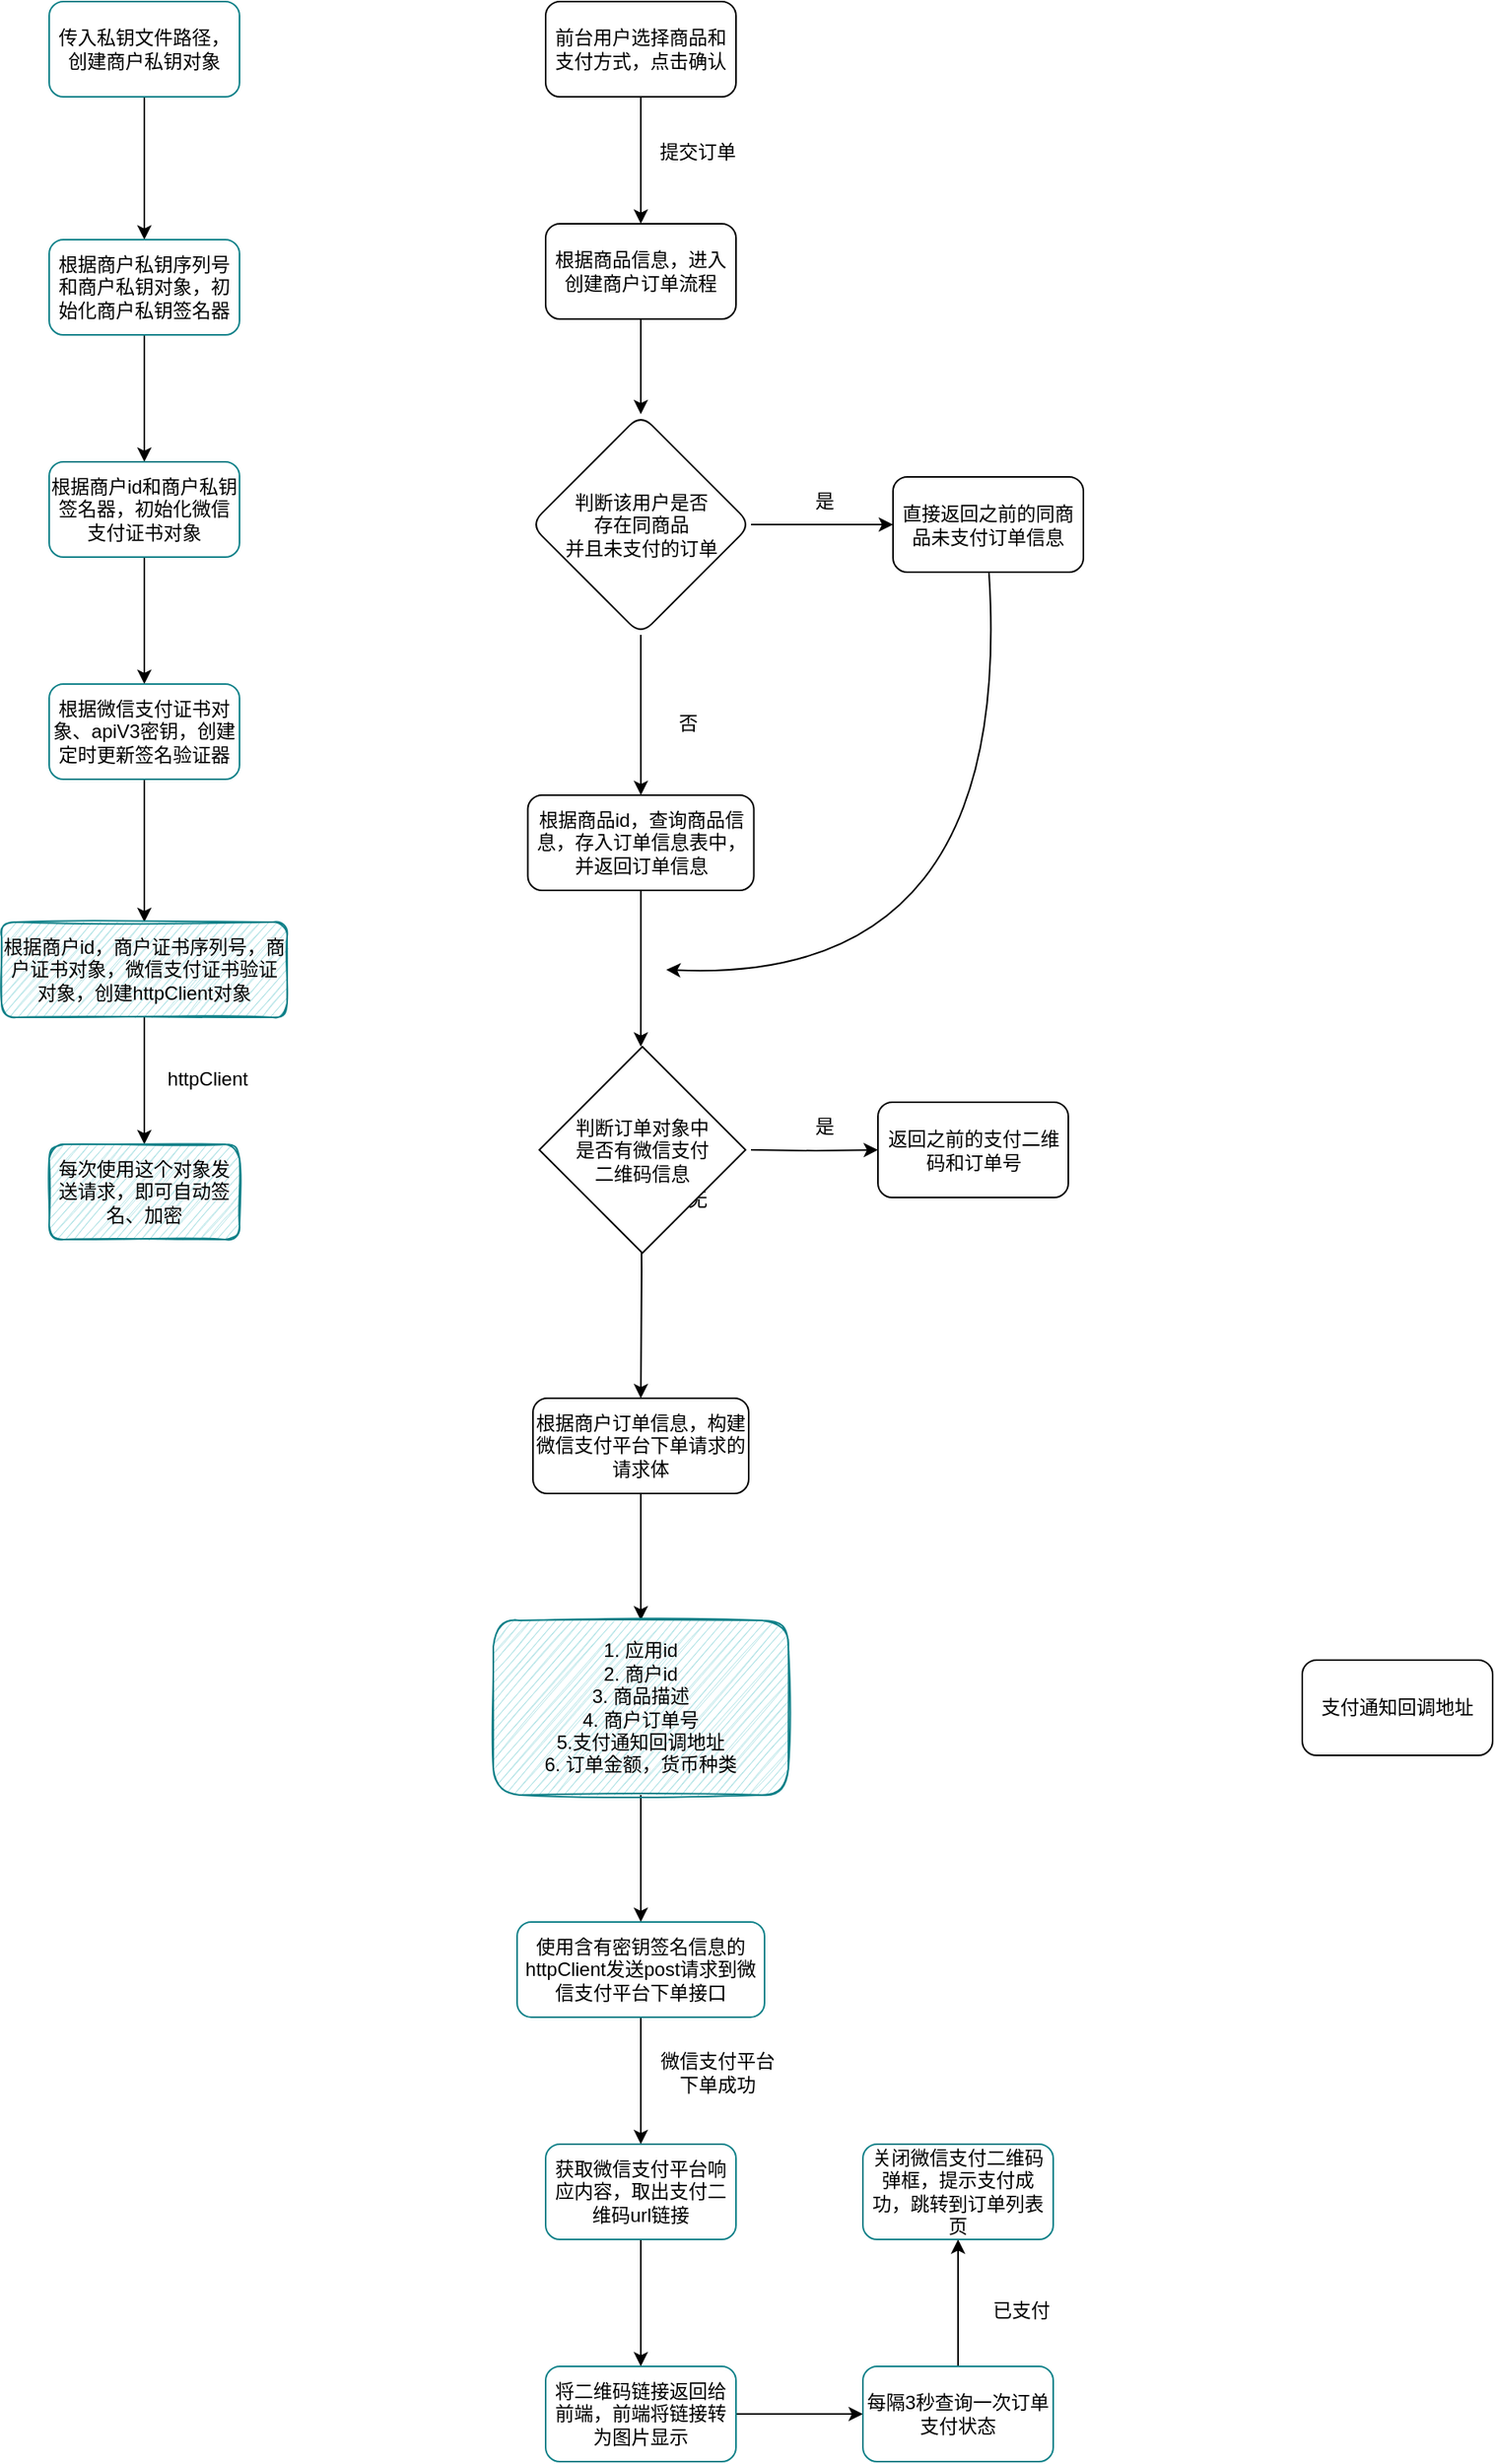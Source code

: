 <mxfile version="16.0.0" type="github">
  <diagram id="8AyKx_o5aTShNxiJ5CQn" name="Page-1">
    <mxGraphModel dx="1038" dy="579" grid="1" gridSize="10" guides="1" tooltips="1" connect="1" arrows="1" fold="1" page="1" pageScale="1" pageWidth="1169" pageHeight="1654" math="0" shadow="0">
      <root>
        <mxCell id="0" />
        <mxCell id="1" parent="0" />
        <mxCell id="OW42SGyRE-5bfpf_GYGi-3" value="" style="edgeStyle=orthogonalEdgeStyle;rounded=0;orthogonalLoop=1;jettySize=auto;html=1;" parent="1" source="OW42SGyRE-5bfpf_GYGi-1" target="OW42SGyRE-5bfpf_GYGi-2" edge="1">
          <mxGeometry relative="1" as="geometry" />
        </mxCell>
        <mxCell id="OW42SGyRE-5bfpf_GYGi-1" value="前台用户选择商品和支付方式，点击确认" style="rounded=1;whiteSpace=wrap;html=1;" parent="1" vertex="1">
          <mxGeometry x="513" y="10" width="120" height="60" as="geometry" />
        </mxCell>
        <mxCell id="OW42SGyRE-5bfpf_GYGi-7" value="" style="edgeStyle=orthogonalEdgeStyle;rounded=0;orthogonalLoop=1;jettySize=auto;html=1;" parent="1" source="OW42SGyRE-5bfpf_GYGi-2" target="OW42SGyRE-5bfpf_GYGi-6" edge="1">
          <mxGeometry relative="1" as="geometry" />
        </mxCell>
        <mxCell id="OW42SGyRE-5bfpf_GYGi-2" value="根据商品信息，进入创建商户订单流程" style="whiteSpace=wrap;html=1;rounded=1;" parent="1" vertex="1">
          <mxGeometry x="513" y="150" width="120" height="60" as="geometry" />
        </mxCell>
        <mxCell id="OW42SGyRE-5bfpf_GYGi-5" value="提交订单" style="text;html=1;strokeColor=none;fillColor=none;align=center;verticalAlign=middle;whiteSpace=wrap;rounded=0;" parent="1" vertex="1">
          <mxGeometry x="579" y="90" width="60" height="30" as="geometry" />
        </mxCell>
        <mxCell id="OW42SGyRE-5bfpf_GYGi-9" value="" style="edgeStyle=orthogonalEdgeStyle;rounded=0;orthogonalLoop=1;jettySize=auto;html=1;" parent="1" source="OW42SGyRE-5bfpf_GYGi-6" target="OW42SGyRE-5bfpf_GYGi-8" edge="1">
          <mxGeometry relative="1" as="geometry" />
        </mxCell>
        <mxCell id="OW42SGyRE-5bfpf_GYGi-12" value="" style="edgeStyle=orthogonalEdgeStyle;rounded=0;orthogonalLoop=1;jettySize=auto;html=1;" parent="1" source="OW42SGyRE-5bfpf_GYGi-6" target="OW42SGyRE-5bfpf_GYGi-11" edge="1">
          <mxGeometry relative="1" as="geometry" />
        </mxCell>
        <mxCell id="OW42SGyRE-5bfpf_GYGi-6" value="判断该用户是否&lt;br&gt;存在同商品&lt;br&gt;并且未支付的订单" style="rhombus;whiteSpace=wrap;html=1;rounded=1;" parent="1" vertex="1">
          <mxGeometry x="503.5" y="270" width="139" height="139" as="geometry" />
        </mxCell>
        <mxCell id="OW42SGyRE-5bfpf_GYGi-15" value="" style="edgeStyle=orthogonalEdgeStyle;rounded=0;orthogonalLoop=1;jettySize=auto;html=1;" parent="1" source="OW42SGyRE-5bfpf_GYGi-8" edge="1">
          <mxGeometry relative="1" as="geometry">
            <mxPoint x="573" y="668.5" as="targetPoint" />
          </mxGeometry>
        </mxCell>
        <mxCell id="OW42SGyRE-5bfpf_GYGi-8" value="根据商品id，查询商品信息，存入订单信息表中，并返回订单信息" style="whiteSpace=wrap;html=1;rounded=1;" parent="1" vertex="1">
          <mxGeometry x="501.75" y="510" width="142.5" height="60" as="geometry" />
        </mxCell>
        <mxCell id="OW42SGyRE-5bfpf_GYGi-10" value="否" style="text;html=1;strokeColor=none;fillColor=none;align=center;verticalAlign=middle;whiteSpace=wrap;rounded=0;" parent="1" vertex="1">
          <mxGeometry x="573" y="450" width="60" height="30" as="geometry" />
        </mxCell>
        <mxCell id="OW42SGyRE-5bfpf_GYGi-11" value="直接返回之前的同商品未支付订单信息" style="whiteSpace=wrap;html=1;rounded=1;" parent="1" vertex="1">
          <mxGeometry x="732" y="309.5" width="120" height="60" as="geometry" />
        </mxCell>
        <mxCell id="OW42SGyRE-5bfpf_GYGi-13" value="是" style="text;html=1;strokeColor=none;fillColor=none;align=center;verticalAlign=middle;whiteSpace=wrap;rounded=0;" parent="1" vertex="1">
          <mxGeometry x="659" y="309.5" width="60" height="30" as="geometry" />
        </mxCell>
        <mxCell id="OW42SGyRE-5bfpf_GYGi-18" value="" style="edgeStyle=orthogonalEdgeStyle;rounded=0;orthogonalLoop=1;jettySize=auto;html=1;" parent="1" target="OW42SGyRE-5bfpf_GYGi-17" edge="1">
          <mxGeometry relative="1" as="geometry">
            <mxPoint x="573" y="728.5" as="sourcePoint" />
          </mxGeometry>
        </mxCell>
        <mxCell id="OW42SGyRE-5bfpf_GYGi-21" value="" style="edgeStyle=orthogonalEdgeStyle;rounded=0;orthogonalLoop=1;jettySize=auto;html=1;" parent="1" target="OW42SGyRE-5bfpf_GYGi-20" edge="1">
          <mxGeometry relative="1" as="geometry">
            <mxPoint x="642.5" y="733.5" as="sourcePoint" />
          </mxGeometry>
        </mxCell>
        <mxCell id="OW42SGyRE-5bfpf_GYGi-16" value="" style="curved=1;endArrow=classic;html=1;rounded=0;" parent="1" edge="1">
          <mxGeometry width="50" height="50" relative="1" as="geometry">
            <mxPoint x="792.5" y="370" as="sourcePoint" />
            <mxPoint x="589" y="620" as="targetPoint" />
            <Array as="points">
              <mxPoint x="809" y="630" />
            </Array>
          </mxGeometry>
        </mxCell>
        <mxCell id="OW42SGyRE-5bfpf_GYGi-29" value="" style="edgeStyle=orthogonalEdgeStyle;rounded=0;orthogonalLoop=1;jettySize=auto;html=1;" parent="1" source="OW42SGyRE-5bfpf_GYGi-17" target="OW42SGyRE-5bfpf_GYGi-28" edge="1">
          <mxGeometry relative="1" as="geometry" />
        </mxCell>
        <mxCell id="OW42SGyRE-5bfpf_GYGi-17" value="根据商户订单信息，构建微信支付平台下单请求的请求体" style="whiteSpace=wrap;html=1;rounded=1;" parent="1" vertex="1">
          <mxGeometry x="505" y="890" width="136" height="60" as="geometry" />
        </mxCell>
        <mxCell id="OW42SGyRE-5bfpf_GYGi-19" value="无" style="text;html=1;strokeColor=none;fillColor=none;align=center;verticalAlign=middle;whiteSpace=wrap;rounded=0;" parent="1" vertex="1">
          <mxGeometry x="579" y="750" width="60" height="30" as="geometry" />
        </mxCell>
        <mxCell id="OW42SGyRE-5bfpf_GYGi-20" value="返回之前的支付二维码和订单号" style="whiteSpace=wrap;html=1;rounded=1;" parent="1" vertex="1">
          <mxGeometry x="722.5" y="703.5" width="120" height="60" as="geometry" />
        </mxCell>
        <mxCell id="OW42SGyRE-5bfpf_GYGi-22" value="&lt;span&gt;判断订单对象中&lt;br&gt;是否有微信支付&lt;br&gt;二维码信息&lt;/span&gt;" style="rhombus;whiteSpace=wrap;html=1;" parent="1" vertex="1">
          <mxGeometry x="509" y="668.5" width="130" height="130" as="geometry" />
        </mxCell>
        <mxCell id="OW42SGyRE-5bfpf_GYGi-23" value="是" style="text;html=1;strokeColor=none;fillColor=none;align=center;verticalAlign=middle;whiteSpace=wrap;rounded=0;" parent="1" vertex="1">
          <mxGeometry x="659" y="703.5" width="60" height="30" as="geometry" />
        </mxCell>
        <mxCell id="OW42SGyRE-5bfpf_GYGi-31" value="" style="edgeStyle=orthogonalEdgeStyle;rounded=0;orthogonalLoop=1;jettySize=auto;html=1;" parent="1" source="OW42SGyRE-5bfpf_GYGi-28" target="OW42SGyRE-5bfpf_GYGi-30" edge="1">
          <mxGeometry relative="1" as="geometry" />
        </mxCell>
        <mxCell id="OW42SGyRE-5bfpf_GYGi-28" value="&lt;span style=&quot;&quot;&gt;1. 应用id&lt;/span&gt;&lt;br style=&quot;&quot;&gt;&lt;span style=&quot;&quot;&gt;2. 商户id&lt;/span&gt;&lt;br style=&quot;&quot;&gt;&lt;span style=&quot;&quot;&gt;3. 商品描述&lt;/span&gt;&lt;br style=&quot;&quot;&gt;&lt;span style=&quot;&quot;&gt;4. 商户订单号&lt;/span&gt;&lt;br style=&quot;&quot;&gt;&lt;span style=&quot;&quot;&gt;5.支付通知回调地址&lt;/span&gt;&lt;br style=&quot;&quot;&gt;&lt;span style=&quot;&quot;&gt;6. 订单金额，货币种类&lt;/span&gt;" style="whiteSpace=wrap;html=1;rounded=1;fillColor=#b0e3e6;strokeColor=#0e8088;sketch=1;align=center;" parent="1" vertex="1">
          <mxGeometry x="480" y="1030" width="186" height="110" as="geometry" />
        </mxCell>
        <mxCell id="OW42SGyRE-5bfpf_GYGi-41" value="" style="edgeStyle=orthogonalEdgeStyle;rounded=0;orthogonalLoop=1;jettySize=auto;html=1;" parent="1" source="OW42SGyRE-5bfpf_GYGi-30" target="OW42SGyRE-5bfpf_GYGi-40" edge="1">
          <mxGeometry relative="1" as="geometry" />
        </mxCell>
        <mxCell id="OW42SGyRE-5bfpf_GYGi-30" value="使用含有密钥签名信息的httpClient发送post请求到微信支付平台下单接口" style="whiteSpace=wrap;html=1;fillColor=none;strokeColor=#0e8088;rounded=1;sketch=0;" parent="1" vertex="1">
          <mxGeometry x="495" y="1220" width="156" height="60" as="geometry" />
        </mxCell>
        <mxCell id="OW42SGyRE-5bfpf_GYGi-37" value="" style="edgeStyle=orthogonalEdgeStyle;rounded=0;orthogonalLoop=1;jettySize=auto;html=1;" parent="1" source="OW42SGyRE-5bfpf_GYGi-38" target="OW42SGyRE-5bfpf_GYGi-39" edge="1">
          <mxGeometry relative="1" as="geometry" />
        </mxCell>
        <mxCell id="OW42SGyRE-5bfpf_GYGi-38" value="传入私钥文件路径，创建商户私钥对象" style="whiteSpace=wrap;html=1;fillColor=none;strokeColor=#0e8088;rounded=1;sketch=0;" parent="1" vertex="1">
          <mxGeometry x="200" y="10" width="120" height="60" as="geometry" />
        </mxCell>
        <mxCell id="OW42SGyRE-5bfpf_GYGi-51" value="" style="edgeStyle=orthogonalEdgeStyle;rounded=0;orthogonalLoop=1;jettySize=auto;html=1;" parent="1" source="OW42SGyRE-5bfpf_GYGi-39" target="OW42SGyRE-5bfpf_GYGi-50" edge="1">
          <mxGeometry relative="1" as="geometry" />
        </mxCell>
        <mxCell id="OW42SGyRE-5bfpf_GYGi-39" value="根据商户私钥序列号和商户私钥对象，初始化商户私钥签名器" style="whiteSpace=wrap;html=1;fillColor=none;strokeColor=#0e8088;rounded=1;sketch=0;" parent="1" vertex="1">
          <mxGeometry x="200" y="160" width="120" height="60" as="geometry" />
        </mxCell>
        <mxCell id="OW42SGyRE-5bfpf_GYGi-44" value="" style="edgeStyle=orthogonalEdgeStyle;rounded=0;orthogonalLoop=1;jettySize=auto;html=1;" parent="1" source="OW42SGyRE-5bfpf_GYGi-40" target="OW42SGyRE-5bfpf_GYGi-43" edge="1">
          <mxGeometry relative="1" as="geometry" />
        </mxCell>
        <mxCell id="OW42SGyRE-5bfpf_GYGi-40" value="获取微信支付平台响应内容，取出支付二维码url链接" style="whiteSpace=wrap;html=1;fillColor=none;strokeColor=#0e8088;rounded=1;sketch=0;" parent="1" vertex="1">
          <mxGeometry x="513" y="1360" width="120" height="60" as="geometry" />
        </mxCell>
        <mxCell id="OW42SGyRE-5bfpf_GYGi-42" value="微信支付平台下单成功" style="text;html=1;strokeColor=none;fillColor=none;align=center;verticalAlign=middle;whiteSpace=wrap;rounded=0;sketch=0;" parent="1" vertex="1">
          <mxGeometry x="583" y="1300" width="77" height="30" as="geometry" />
        </mxCell>
        <mxCell id="OW42SGyRE-5bfpf_GYGi-46" value="" style="edgeStyle=orthogonalEdgeStyle;rounded=0;orthogonalLoop=1;jettySize=auto;html=1;" parent="1" source="OW42SGyRE-5bfpf_GYGi-43" target="OW42SGyRE-5bfpf_GYGi-45" edge="1">
          <mxGeometry relative="1" as="geometry" />
        </mxCell>
        <mxCell id="OW42SGyRE-5bfpf_GYGi-43" value="将二维码链接返回给前端，前端将链接转为图片显示" style="whiteSpace=wrap;html=1;fillColor=none;strokeColor=#0e8088;rounded=1;sketch=0;" parent="1" vertex="1">
          <mxGeometry x="513" y="1500" width="120" height="60" as="geometry" />
        </mxCell>
        <mxCell id="OW42SGyRE-5bfpf_GYGi-48" value="" style="edgeStyle=orthogonalEdgeStyle;rounded=0;orthogonalLoop=1;jettySize=auto;html=1;" parent="1" source="OW42SGyRE-5bfpf_GYGi-45" target="OW42SGyRE-5bfpf_GYGi-47" edge="1">
          <mxGeometry relative="1" as="geometry" />
        </mxCell>
        <mxCell id="OW42SGyRE-5bfpf_GYGi-45" value="每隔3秒查询一次订单支付状态" style="whiteSpace=wrap;html=1;fillColor=none;strokeColor=#0e8088;rounded=1;sketch=0;" parent="1" vertex="1">
          <mxGeometry x="713" y="1500" width="120" height="60" as="geometry" />
        </mxCell>
        <mxCell id="OW42SGyRE-5bfpf_GYGi-47" value="关闭微信支付二维码弹框，提示支付成功，跳转到订单列表页" style="whiteSpace=wrap;html=1;fillColor=none;strokeColor=#0e8088;rounded=1;sketch=0;" parent="1" vertex="1">
          <mxGeometry x="713" y="1360" width="120" height="60" as="geometry" />
        </mxCell>
        <mxCell id="OW42SGyRE-5bfpf_GYGi-49" value="已支付" style="text;html=1;strokeColor=none;fillColor=none;align=center;verticalAlign=middle;whiteSpace=wrap;rounded=0;sketch=0;" parent="1" vertex="1">
          <mxGeometry x="783" y="1450" width="60" height="30" as="geometry" />
        </mxCell>
        <mxCell id="kbgixOK9FR3y2_w2pbTC-2" value="" style="edgeStyle=orthogonalEdgeStyle;rounded=0;orthogonalLoop=1;jettySize=auto;html=1;" edge="1" parent="1" source="OW42SGyRE-5bfpf_GYGi-50" target="kbgixOK9FR3y2_w2pbTC-1">
          <mxGeometry relative="1" as="geometry" />
        </mxCell>
        <mxCell id="OW42SGyRE-5bfpf_GYGi-50" value="根据商户id和商户私钥签名器，初始化微信支付证书对象" style="whiteSpace=wrap;html=1;fillColor=none;strokeColor=#0e8088;rounded=1;sketch=0;" parent="1" vertex="1">
          <mxGeometry x="200" y="300" width="120" height="60" as="geometry" />
        </mxCell>
        <mxCell id="OW42SGyRE-5bfpf_GYGi-54" value="支付通知回调地址" style="rounded=1;whiteSpace=wrap;html=1;sketch=0;fillColor=none;" parent="1" vertex="1">
          <mxGeometry x="990" y="1055" width="120" height="60" as="geometry" />
        </mxCell>
        <mxCell id="kbgixOK9FR3y2_w2pbTC-4" value="" style="edgeStyle=orthogonalEdgeStyle;rounded=0;orthogonalLoop=1;jettySize=auto;html=1;" edge="1" parent="1" source="kbgixOK9FR3y2_w2pbTC-1" target="kbgixOK9FR3y2_w2pbTC-3">
          <mxGeometry relative="1" as="geometry" />
        </mxCell>
        <mxCell id="kbgixOK9FR3y2_w2pbTC-1" value="根据微信支付证书对象、apiV3密钥，创建定时更新签名验证器" style="whiteSpace=wrap;html=1;fillColor=none;strokeColor=#0e8088;rounded=1;sketch=0;" vertex="1" parent="1">
          <mxGeometry x="200" y="440" width="120" height="60" as="geometry" />
        </mxCell>
        <mxCell id="kbgixOK9FR3y2_w2pbTC-6" value="" style="edgeStyle=orthogonalEdgeStyle;rounded=0;orthogonalLoop=1;jettySize=auto;html=1;" edge="1" parent="1" source="kbgixOK9FR3y2_w2pbTC-3" target="kbgixOK9FR3y2_w2pbTC-5">
          <mxGeometry relative="1" as="geometry" />
        </mxCell>
        <mxCell id="kbgixOK9FR3y2_w2pbTC-3" value="根据商户id，商户证书序列号，商户证书对象，微信支付证书验证对象，创建httpClient对象&lt;br&gt;" style="whiteSpace=wrap;html=1;fillColor=#b0e3e6;strokeColor=#0e8088;rounded=1;sketch=1;" vertex="1" parent="1">
          <mxGeometry x="170" y="590" width="180" height="60" as="geometry" />
        </mxCell>
        <mxCell id="kbgixOK9FR3y2_w2pbTC-5" value="每次使用这个对象发送请求，即可自动签名、加密" style="whiteSpace=wrap;html=1;fillColor=#b0e3e6;strokeColor=#0e8088;rounded=1;sketch=1;" vertex="1" parent="1">
          <mxGeometry x="200" y="730" width="120" height="60" as="geometry" />
        </mxCell>
        <mxCell id="kbgixOK9FR3y2_w2pbTC-7" value="httpClient" style="text;html=1;strokeColor=none;fillColor=none;align=center;verticalAlign=middle;whiteSpace=wrap;rounded=0;sketch=1;" vertex="1" parent="1">
          <mxGeometry x="270" y="673.5" width="60" height="30" as="geometry" />
        </mxCell>
      </root>
    </mxGraphModel>
  </diagram>
</mxfile>
